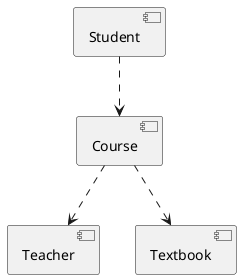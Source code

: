 @startuml uml 09 - G6

[Student]
[Teacher]
[Course]
[Textbook]

[Student] ..> [Course]
[Course] ..> [Teacher]
[Course] ..> [Textbook]

@enduml
